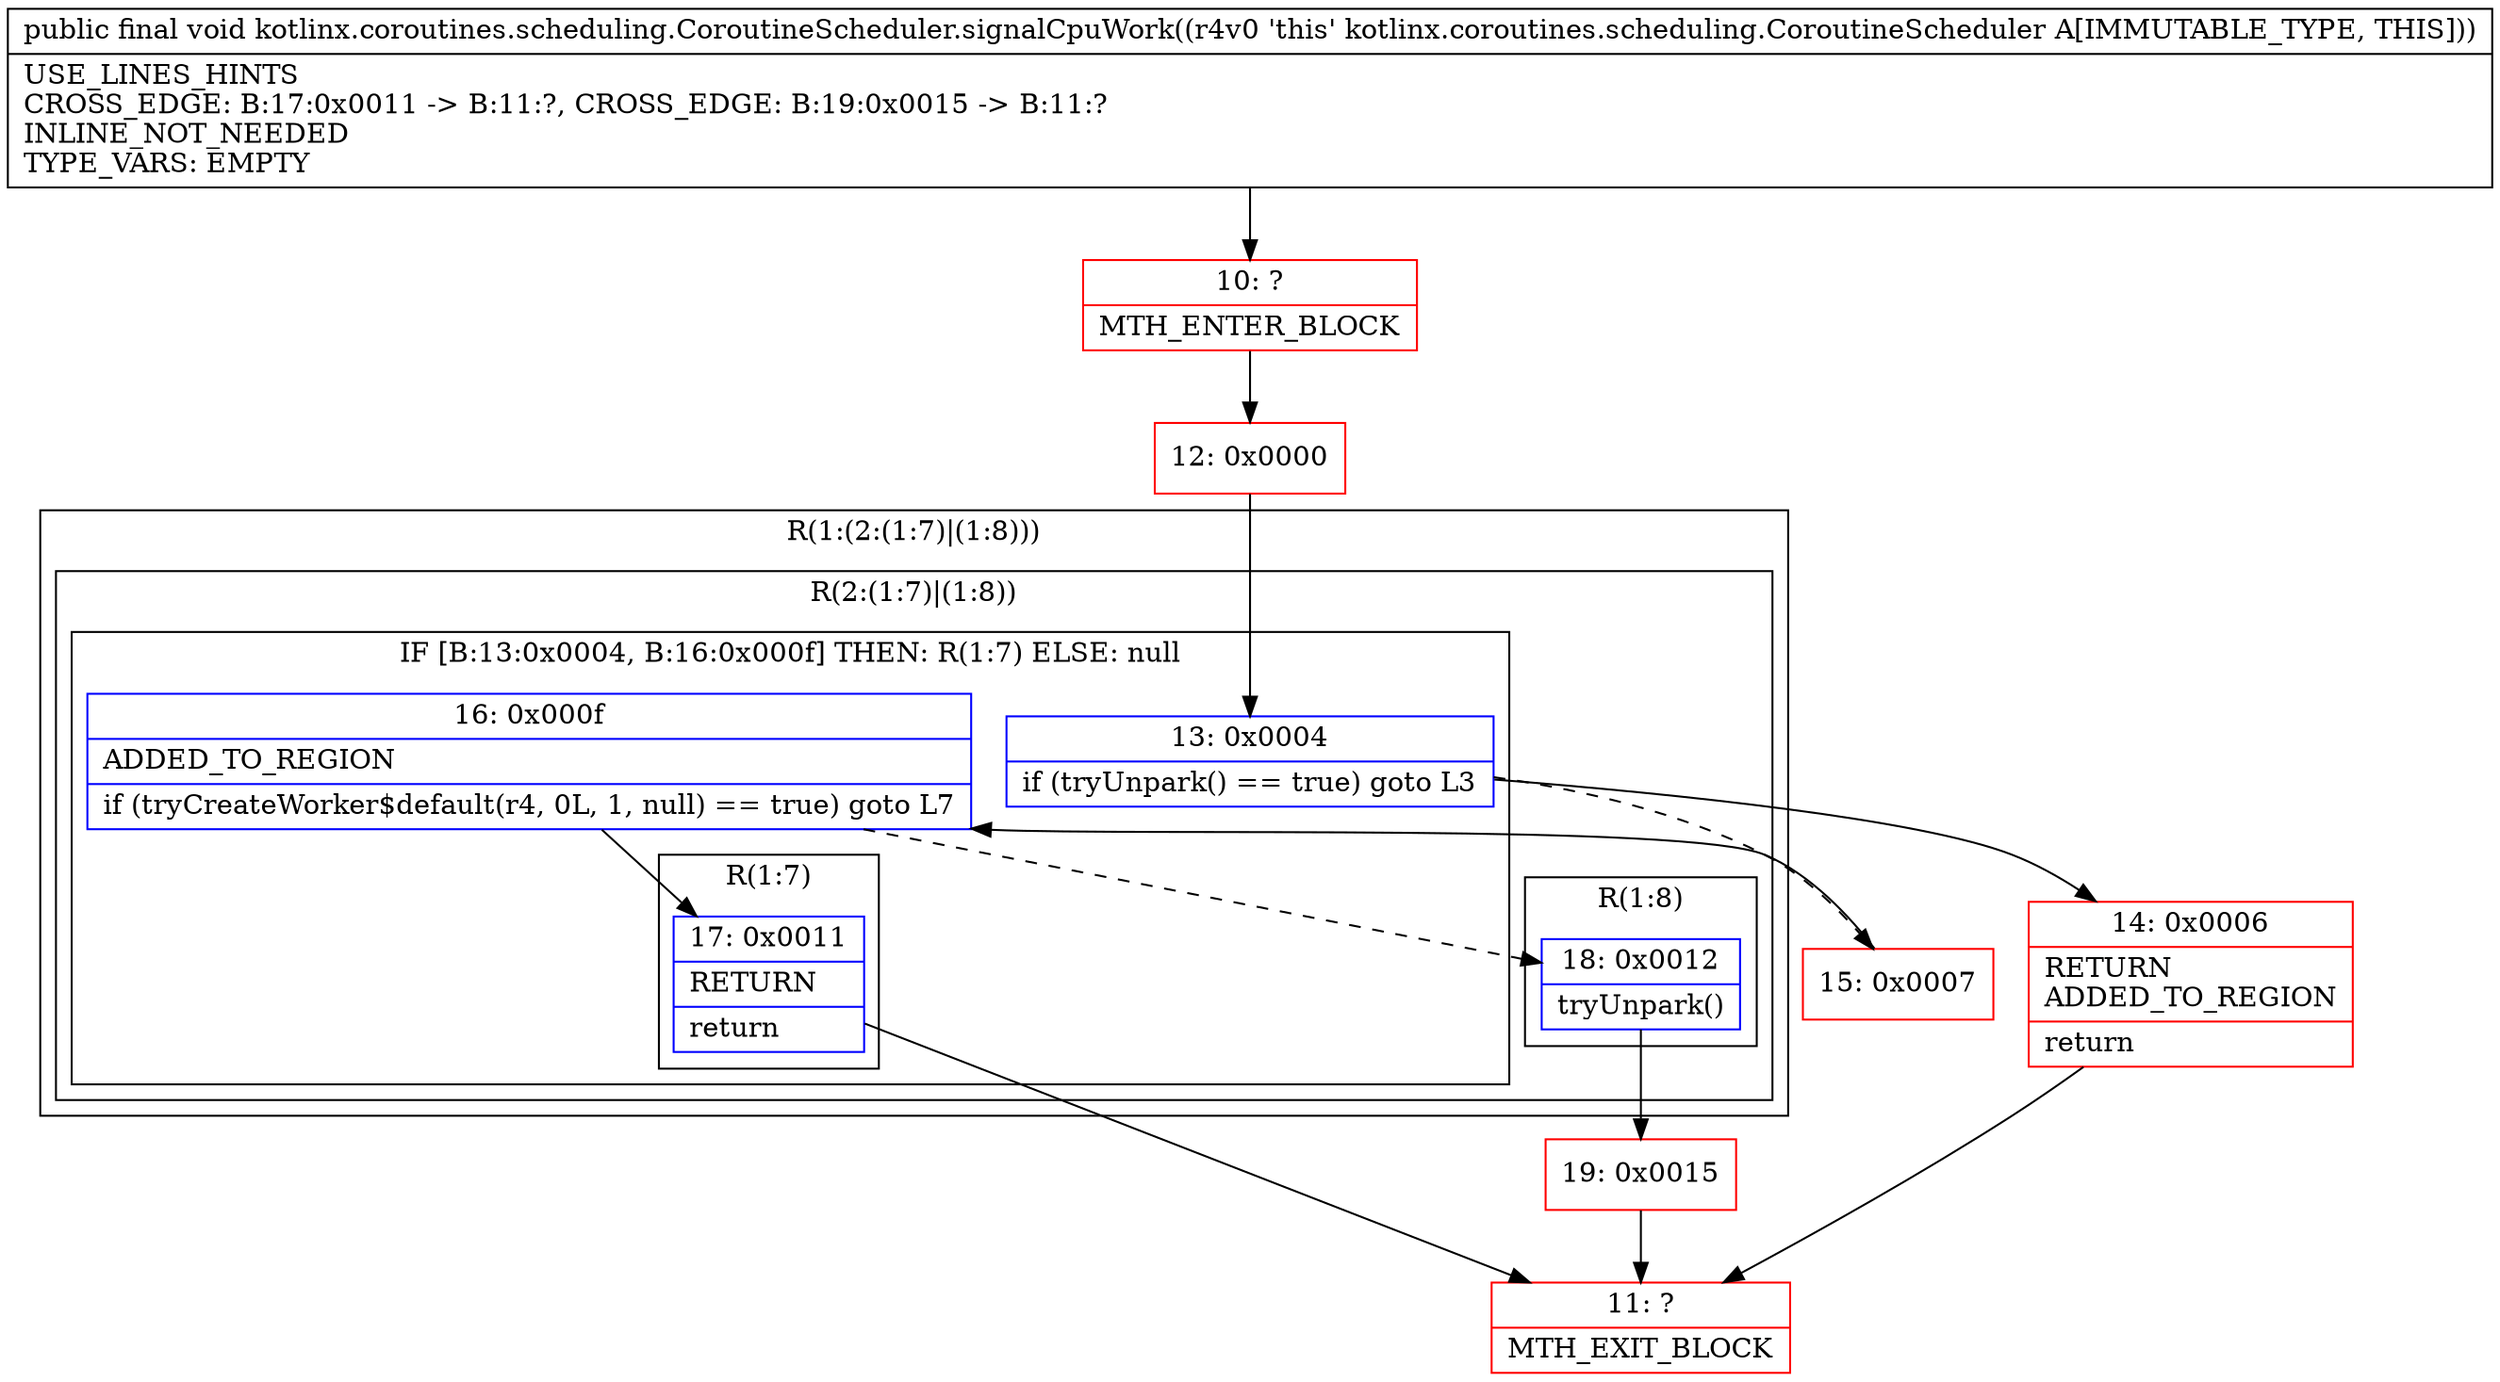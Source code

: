 digraph "CFG forkotlinx.coroutines.scheduling.CoroutineScheduler.signalCpuWork()V" {
subgraph cluster_Region_2144050090 {
label = "R(1:(2:(1:7)|(1:8)))";
node [shape=record,color=blue];
subgraph cluster_Region_522381259 {
label = "R(2:(1:7)|(1:8))";
node [shape=record,color=blue];
subgraph cluster_IfRegion_1081364589 {
label = "IF [B:13:0x0004, B:16:0x000f] THEN: R(1:7) ELSE: null";
node [shape=record,color=blue];
Node_13 [shape=record,label="{13\:\ 0x0004|if (tryUnpark() == true) goto L3\l}"];
Node_16 [shape=record,label="{16\:\ 0x000f|ADDED_TO_REGION\l|if (tryCreateWorker$default(r4, 0L, 1, null) == true) goto L7\l}"];
subgraph cluster_Region_232275693 {
label = "R(1:7)";
node [shape=record,color=blue];
Node_17 [shape=record,label="{17\:\ 0x0011|RETURN\l|return\l}"];
}
}
subgraph cluster_Region_787341879 {
label = "R(1:8)";
node [shape=record,color=blue];
Node_18 [shape=record,label="{18\:\ 0x0012|tryUnpark()\l}"];
}
}
}
Node_10 [shape=record,color=red,label="{10\:\ ?|MTH_ENTER_BLOCK\l}"];
Node_12 [shape=record,color=red,label="{12\:\ 0x0000}"];
Node_14 [shape=record,color=red,label="{14\:\ 0x0006|RETURN\lADDED_TO_REGION\l|return\l}"];
Node_11 [shape=record,color=red,label="{11\:\ ?|MTH_EXIT_BLOCK\l}"];
Node_15 [shape=record,color=red,label="{15\:\ 0x0007}"];
Node_19 [shape=record,color=red,label="{19\:\ 0x0015}"];
MethodNode[shape=record,label="{public final void kotlinx.coroutines.scheduling.CoroutineScheduler.signalCpuWork((r4v0 'this' kotlinx.coroutines.scheduling.CoroutineScheduler A[IMMUTABLE_TYPE, THIS]))  | USE_LINES_HINTS\lCROSS_EDGE: B:17:0x0011 \-\> B:11:?, CROSS_EDGE: B:19:0x0015 \-\> B:11:?\lINLINE_NOT_NEEDED\lTYPE_VARS: EMPTY\l}"];
MethodNode -> Node_10;Node_13 -> Node_14;
Node_13 -> Node_15[style=dashed];
Node_16 -> Node_17;
Node_16 -> Node_18[style=dashed];
Node_17 -> Node_11;
Node_18 -> Node_19;
Node_10 -> Node_12;
Node_12 -> Node_13;
Node_14 -> Node_11;
Node_15 -> Node_16;
Node_19 -> Node_11;
}

